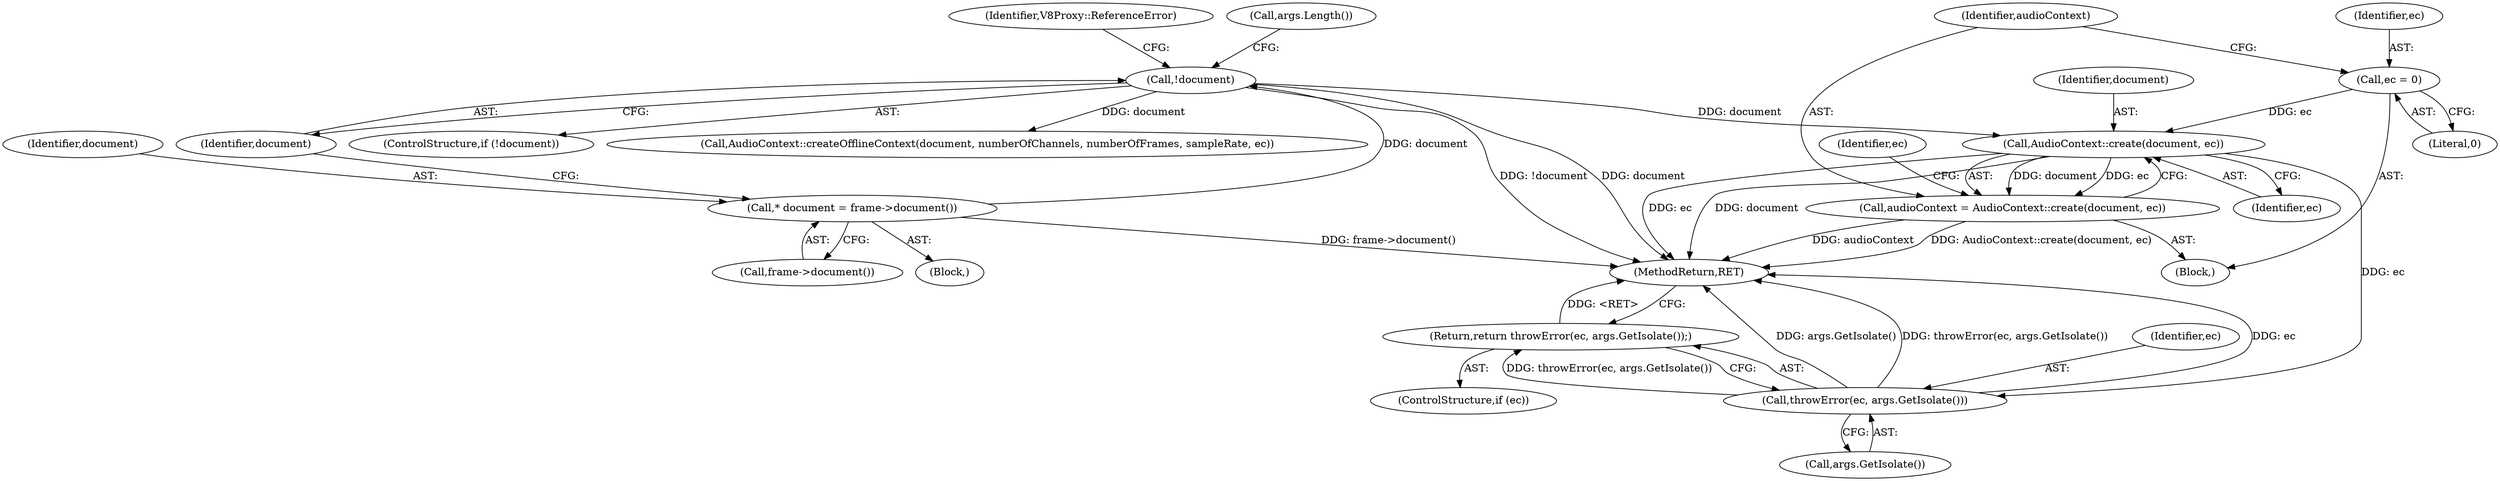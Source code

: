 digraph "0_Chrome_e9372a1bfd3588a80fcf49aa07321f0971dd6091_45@API" {
"1000152" [label="(Call,AudioContext::create(document, ec))"];
"1000134" [label="(Call,!document)"];
"1000130" [label="(Call,* document = frame->document())"];
"1000147" [label="(Call,ec = 0)"];
"1000150" [label="(Call,audioContext = AudioContext::create(document, ec))"];
"1000158" [label="(Call,throwError(ec, args.GetIsolate()))"];
"1000157" [label="(Return,return throwError(ec, args.GetIsolate());)"];
"1000157" [label="(Return,return throwError(ec, args.GetIsolate());)"];
"1000154" [label="(Identifier,ec)"];
"1000138" [label="(Identifier,V8Proxy::ReferenceError)"];
"1000153" [label="(Identifier,document)"];
"1000156" [label="(Identifier,ec)"];
"1000155" [label="(ControlStructure,if (ec))"];
"1000135" [label="(Identifier,document)"];
"1000150" [label="(Call,audioContext = AudioContext::create(document, ec))"];
"1000151" [label="(Identifier,audioContext)"];
"1000147" [label="(Call,ec = 0)"];
"1000160" [label="(Call,args.GetIsolate())"];
"1000275" [label="(MethodReturn,RET)"];
"1000131" [label="(Identifier,document)"];
"1000133" [label="(ControlStructure,if (!document))"];
"1000134" [label="(Call,!document)"];
"1000145" [label="(Block,)"];
"1000149" [label="(Literal,0)"];
"1000152" [label="(Call,AudioContext::create(document, ec))"];
"1000102" [label="(Block,)"];
"1000132" [label="(Call,frame->document())"];
"1000158" [label="(Call,throwError(ec, args.GetIsolate()))"];
"1000247" [label="(Call,AudioContext::createOfflineContext(document, numberOfChannels, numberOfFrames, sampleRate, ec))"];
"1000148" [label="(Identifier,ec)"];
"1000130" [label="(Call,* document = frame->document())"];
"1000159" [label="(Identifier,ec)"];
"1000144" [label="(Call,args.Length())"];
"1000152" -> "1000150"  [label="AST: "];
"1000152" -> "1000154"  [label="CFG: "];
"1000153" -> "1000152"  [label="AST: "];
"1000154" -> "1000152"  [label="AST: "];
"1000150" -> "1000152"  [label="CFG: "];
"1000152" -> "1000275"  [label="DDG: ec"];
"1000152" -> "1000275"  [label="DDG: document"];
"1000152" -> "1000150"  [label="DDG: document"];
"1000152" -> "1000150"  [label="DDG: ec"];
"1000134" -> "1000152"  [label="DDG: document"];
"1000147" -> "1000152"  [label="DDG: ec"];
"1000152" -> "1000158"  [label="DDG: ec"];
"1000134" -> "1000133"  [label="AST: "];
"1000134" -> "1000135"  [label="CFG: "];
"1000135" -> "1000134"  [label="AST: "];
"1000138" -> "1000134"  [label="CFG: "];
"1000144" -> "1000134"  [label="CFG: "];
"1000134" -> "1000275"  [label="DDG: !document"];
"1000134" -> "1000275"  [label="DDG: document"];
"1000130" -> "1000134"  [label="DDG: document"];
"1000134" -> "1000247"  [label="DDG: document"];
"1000130" -> "1000102"  [label="AST: "];
"1000130" -> "1000132"  [label="CFG: "];
"1000131" -> "1000130"  [label="AST: "];
"1000132" -> "1000130"  [label="AST: "];
"1000135" -> "1000130"  [label="CFG: "];
"1000130" -> "1000275"  [label="DDG: frame->document()"];
"1000147" -> "1000145"  [label="AST: "];
"1000147" -> "1000149"  [label="CFG: "];
"1000148" -> "1000147"  [label="AST: "];
"1000149" -> "1000147"  [label="AST: "];
"1000151" -> "1000147"  [label="CFG: "];
"1000150" -> "1000145"  [label="AST: "];
"1000151" -> "1000150"  [label="AST: "];
"1000156" -> "1000150"  [label="CFG: "];
"1000150" -> "1000275"  [label="DDG: audioContext"];
"1000150" -> "1000275"  [label="DDG: AudioContext::create(document, ec)"];
"1000158" -> "1000157"  [label="AST: "];
"1000158" -> "1000160"  [label="CFG: "];
"1000159" -> "1000158"  [label="AST: "];
"1000160" -> "1000158"  [label="AST: "];
"1000157" -> "1000158"  [label="CFG: "];
"1000158" -> "1000275"  [label="DDG: ec"];
"1000158" -> "1000275"  [label="DDG: args.GetIsolate()"];
"1000158" -> "1000275"  [label="DDG: throwError(ec, args.GetIsolate())"];
"1000158" -> "1000157"  [label="DDG: throwError(ec, args.GetIsolate())"];
"1000157" -> "1000155"  [label="AST: "];
"1000275" -> "1000157"  [label="CFG: "];
"1000157" -> "1000275"  [label="DDG: <RET>"];
}
